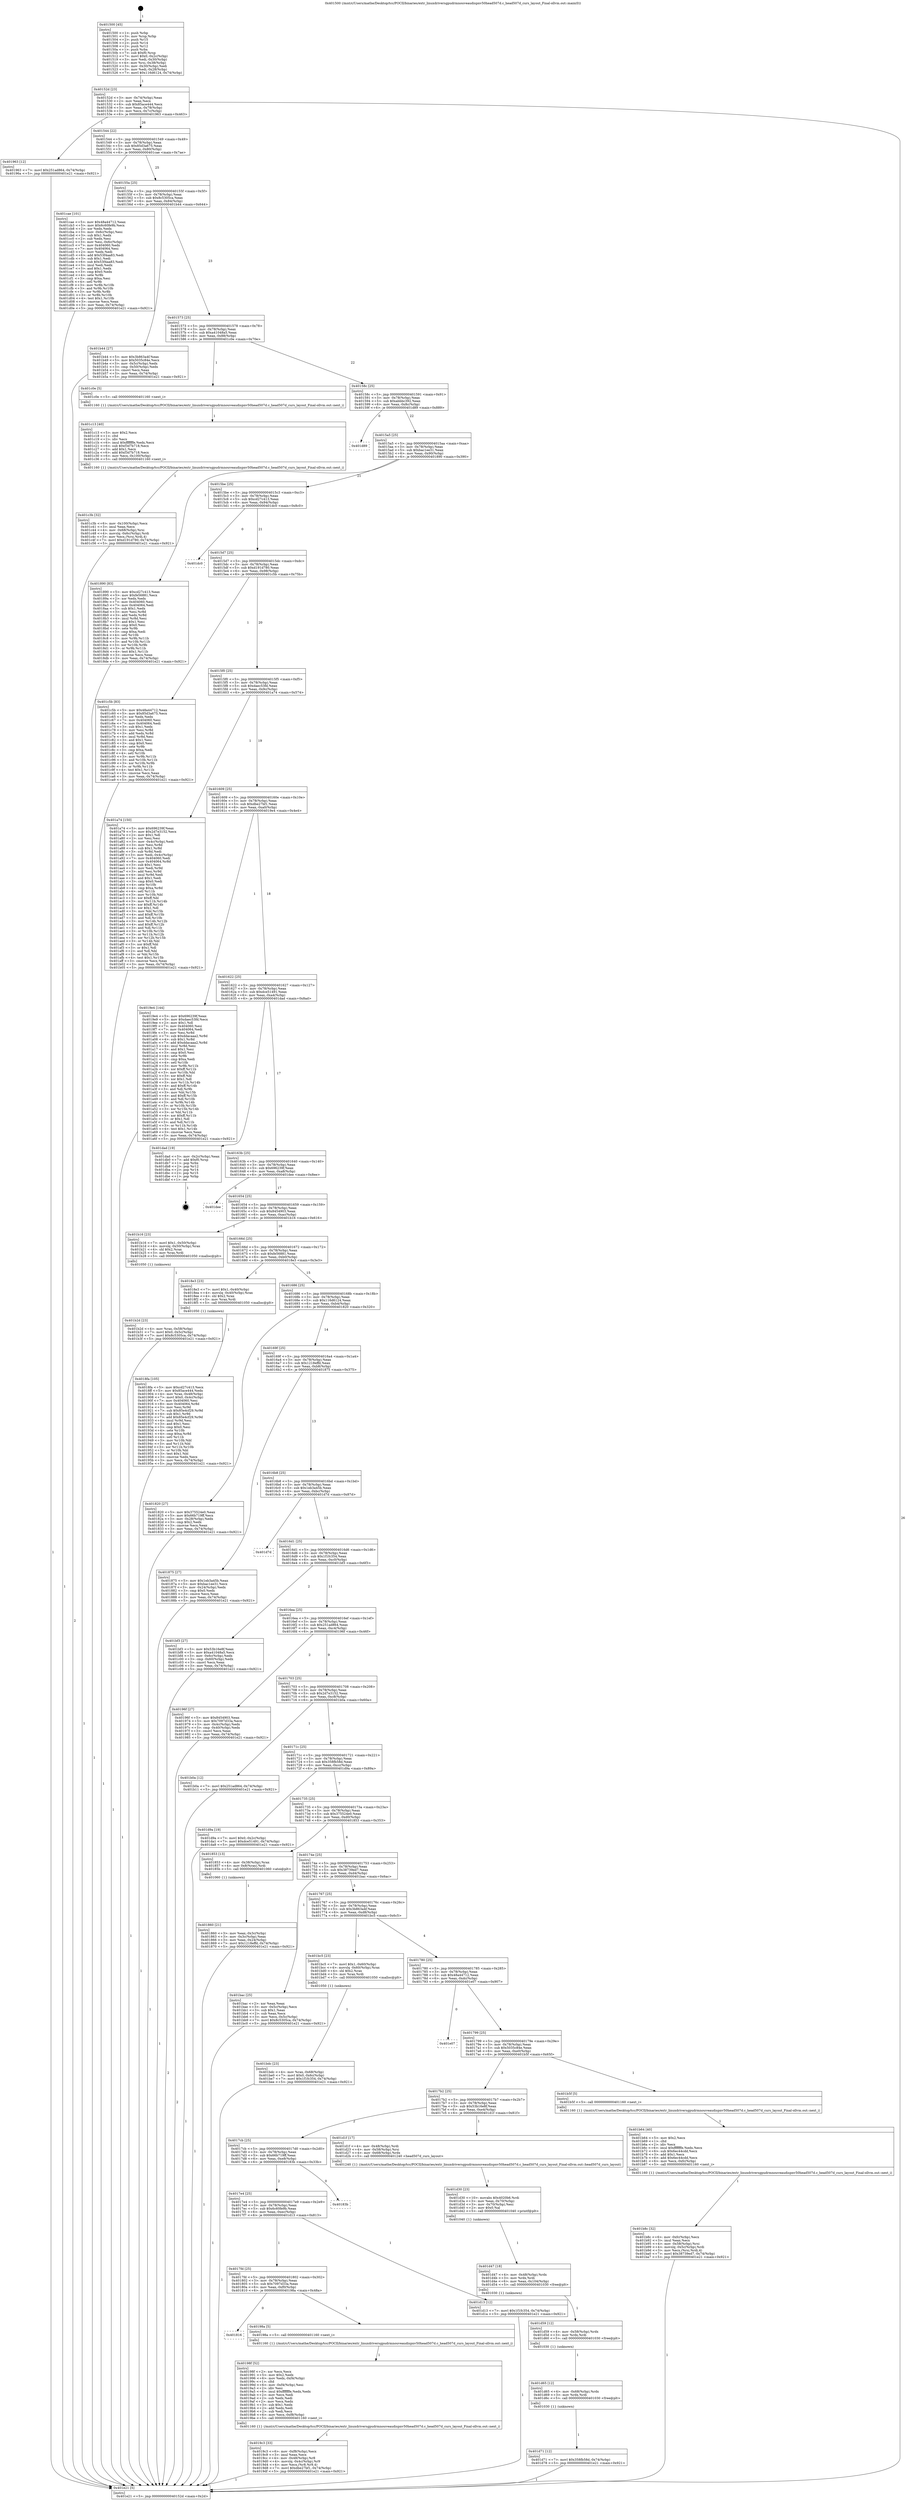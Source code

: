 digraph "0x401500" {
  label = "0x401500 (/mnt/c/Users/mathe/Desktop/tcc/POCII/binaries/extr_linuxdriversgpudrmnouveaudispnv50head507d.c_head507d_curs_layout_Final-ollvm.out::main(0))"
  labelloc = "t"
  node[shape=record]

  Entry [label="",width=0.3,height=0.3,shape=circle,fillcolor=black,style=filled]
  "0x40152d" [label="{
     0x40152d [23]\l
     | [instrs]\l
     &nbsp;&nbsp;0x40152d \<+3\>: mov -0x74(%rbp),%eax\l
     &nbsp;&nbsp;0x401530 \<+2\>: mov %eax,%ecx\l
     &nbsp;&nbsp;0x401532 \<+6\>: sub $0x85ace444,%ecx\l
     &nbsp;&nbsp;0x401538 \<+3\>: mov %eax,-0x78(%rbp)\l
     &nbsp;&nbsp;0x40153b \<+3\>: mov %ecx,-0x7c(%rbp)\l
     &nbsp;&nbsp;0x40153e \<+6\>: je 0000000000401963 \<main+0x463\>\l
  }"]
  "0x401963" [label="{
     0x401963 [12]\l
     | [instrs]\l
     &nbsp;&nbsp;0x401963 \<+7\>: movl $0x251ad864,-0x74(%rbp)\l
     &nbsp;&nbsp;0x40196a \<+5\>: jmp 0000000000401e21 \<main+0x921\>\l
  }"]
  "0x401544" [label="{
     0x401544 [22]\l
     | [instrs]\l
     &nbsp;&nbsp;0x401544 \<+5\>: jmp 0000000000401549 \<main+0x49\>\l
     &nbsp;&nbsp;0x401549 \<+3\>: mov -0x78(%rbp),%eax\l
     &nbsp;&nbsp;0x40154c \<+5\>: sub $0x85d3a675,%eax\l
     &nbsp;&nbsp;0x401551 \<+3\>: mov %eax,-0x80(%rbp)\l
     &nbsp;&nbsp;0x401554 \<+6\>: je 0000000000401cae \<main+0x7ae\>\l
  }"]
  Exit [label="",width=0.3,height=0.3,shape=circle,fillcolor=black,style=filled,peripheries=2]
  "0x401cae" [label="{
     0x401cae [101]\l
     | [instrs]\l
     &nbsp;&nbsp;0x401cae \<+5\>: mov $0x48a44712,%eax\l
     &nbsp;&nbsp;0x401cb3 \<+5\>: mov $0x6c60fe9b,%ecx\l
     &nbsp;&nbsp;0x401cb8 \<+2\>: xor %edx,%edx\l
     &nbsp;&nbsp;0x401cba \<+3\>: mov -0x6c(%rbp),%esi\l
     &nbsp;&nbsp;0x401cbd \<+3\>: sub $0x1,%edx\l
     &nbsp;&nbsp;0x401cc0 \<+2\>: sub %edx,%esi\l
     &nbsp;&nbsp;0x401cc2 \<+3\>: mov %esi,-0x6c(%rbp)\l
     &nbsp;&nbsp;0x401cc5 \<+7\>: mov 0x404060,%edx\l
     &nbsp;&nbsp;0x401ccc \<+7\>: mov 0x404064,%esi\l
     &nbsp;&nbsp;0x401cd3 \<+2\>: mov %edx,%edi\l
     &nbsp;&nbsp;0x401cd5 \<+6\>: add $0x53f4aa83,%edi\l
     &nbsp;&nbsp;0x401cdb \<+3\>: sub $0x1,%edi\l
     &nbsp;&nbsp;0x401cde \<+6\>: sub $0x53f4aa83,%edi\l
     &nbsp;&nbsp;0x401ce4 \<+3\>: imul %edi,%edx\l
     &nbsp;&nbsp;0x401ce7 \<+3\>: and $0x1,%edx\l
     &nbsp;&nbsp;0x401cea \<+3\>: cmp $0x0,%edx\l
     &nbsp;&nbsp;0x401ced \<+4\>: sete %r8b\l
     &nbsp;&nbsp;0x401cf1 \<+3\>: cmp $0xa,%esi\l
     &nbsp;&nbsp;0x401cf4 \<+4\>: setl %r9b\l
     &nbsp;&nbsp;0x401cf8 \<+3\>: mov %r8b,%r10b\l
     &nbsp;&nbsp;0x401cfb \<+3\>: and %r9b,%r10b\l
     &nbsp;&nbsp;0x401cfe \<+3\>: xor %r9b,%r8b\l
     &nbsp;&nbsp;0x401d01 \<+3\>: or %r8b,%r10b\l
     &nbsp;&nbsp;0x401d04 \<+4\>: test $0x1,%r10b\l
     &nbsp;&nbsp;0x401d08 \<+3\>: cmovne %ecx,%eax\l
     &nbsp;&nbsp;0x401d0b \<+3\>: mov %eax,-0x74(%rbp)\l
     &nbsp;&nbsp;0x401d0e \<+5\>: jmp 0000000000401e21 \<main+0x921\>\l
  }"]
  "0x40155a" [label="{
     0x40155a [25]\l
     | [instrs]\l
     &nbsp;&nbsp;0x40155a \<+5\>: jmp 000000000040155f \<main+0x5f\>\l
     &nbsp;&nbsp;0x40155f \<+3\>: mov -0x78(%rbp),%eax\l
     &nbsp;&nbsp;0x401562 \<+5\>: sub $0x8c5305ca,%eax\l
     &nbsp;&nbsp;0x401567 \<+6\>: mov %eax,-0x84(%rbp)\l
     &nbsp;&nbsp;0x40156d \<+6\>: je 0000000000401b44 \<main+0x644\>\l
  }"]
  "0x401d71" [label="{
     0x401d71 [12]\l
     | [instrs]\l
     &nbsp;&nbsp;0x401d71 \<+7\>: movl $0x358fb58d,-0x74(%rbp)\l
     &nbsp;&nbsp;0x401d78 \<+5\>: jmp 0000000000401e21 \<main+0x921\>\l
  }"]
  "0x401b44" [label="{
     0x401b44 [27]\l
     | [instrs]\l
     &nbsp;&nbsp;0x401b44 \<+5\>: mov $0x3b863a4f,%eax\l
     &nbsp;&nbsp;0x401b49 \<+5\>: mov $0x5035c84e,%ecx\l
     &nbsp;&nbsp;0x401b4e \<+3\>: mov -0x5c(%rbp),%edx\l
     &nbsp;&nbsp;0x401b51 \<+3\>: cmp -0x50(%rbp),%edx\l
     &nbsp;&nbsp;0x401b54 \<+3\>: cmovl %ecx,%eax\l
     &nbsp;&nbsp;0x401b57 \<+3\>: mov %eax,-0x74(%rbp)\l
     &nbsp;&nbsp;0x401b5a \<+5\>: jmp 0000000000401e21 \<main+0x921\>\l
  }"]
  "0x401573" [label="{
     0x401573 [25]\l
     | [instrs]\l
     &nbsp;&nbsp;0x401573 \<+5\>: jmp 0000000000401578 \<main+0x78\>\l
     &nbsp;&nbsp;0x401578 \<+3\>: mov -0x78(%rbp),%eax\l
     &nbsp;&nbsp;0x40157b \<+5\>: sub $0xa41048a5,%eax\l
     &nbsp;&nbsp;0x401580 \<+6\>: mov %eax,-0x88(%rbp)\l
     &nbsp;&nbsp;0x401586 \<+6\>: je 0000000000401c0e \<main+0x70e\>\l
  }"]
  "0x401d65" [label="{
     0x401d65 [12]\l
     | [instrs]\l
     &nbsp;&nbsp;0x401d65 \<+4\>: mov -0x68(%rbp),%rdx\l
     &nbsp;&nbsp;0x401d69 \<+3\>: mov %rdx,%rdi\l
     &nbsp;&nbsp;0x401d6c \<+5\>: call 0000000000401030 \<free@plt\>\l
     | [calls]\l
     &nbsp;&nbsp;0x401030 \{1\} (unknown)\l
  }"]
  "0x401c0e" [label="{
     0x401c0e [5]\l
     | [instrs]\l
     &nbsp;&nbsp;0x401c0e \<+5\>: call 0000000000401160 \<next_i\>\l
     | [calls]\l
     &nbsp;&nbsp;0x401160 \{1\} (/mnt/c/Users/mathe/Desktop/tcc/POCII/binaries/extr_linuxdriversgpudrmnouveaudispnv50head507d.c_head507d_curs_layout_Final-ollvm.out::next_i)\l
  }"]
  "0x40158c" [label="{
     0x40158c [25]\l
     | [instrs]\l
     &nbsp;&nbsp;0x40158c \<+5\>: jmp 0000000000401591 \<main+0x91\>\l
     &nbsp;&nbsp;0x401591 \<+3\>: mov -0x78(%rbp),%eax\l
     &nbsp;&nbsp;0x401594 \<+5\>: sub $0xabbbc392,%eax\l
     &nbsp;&nbsp;0x401599 \<+6\>: mov %eax,-0x8c(%rbp)\l
     &nbsp;&nbsp;0x40159f \<+6\>: je 0000000000401d89 \<main+0x889\>\l
  }"]
  "0x401d59" [label="{
     0x401d59 [12]\l
     | [instrs]\l
     &nbsp;&nbsp;0x401d59 \<+4\>: mov -0x58(%rbp),%rdx\l
     &nbsp;&nbsp;0x401d5d \<+3\>: mov %rdx,%rdi\l
     &nbsp;&nbsp;0x401d60 \<+5\>: call 0000000000401030 \<free@plt\>\l
     | [calls]\l
     &nbsp;&nbsp;0x401030 \{1\} (unknown)\l
  }"]
  "0x401d89" [label="{
     0x401d89\l
  }", style=dashed]
  "0x4015a5" [label="{
     0x4015a5 [25]\l
     | [instrs]\l
     &nbsp;&nbsp;0x4015a5 \<+5\>: jmp 00000000004015aa \<main+0xaa\>\l
     &nbsp;&nbsp;0x4015aa \<+3\>: mov -0x78(%rbp),%eax\l
     &nbsp;&nbsp;0x4015ad \<+5\>: sub $0xbac1ee31,%eax\l
     &nbsp;&nbsp;0x4015b2 \<+6\>: mov %eax,-0x90(%rbp)\l
     &nbsp;&nbsp;0x4015b8 \<+6\>: je 0000000000401890 \<main+0x390\>\l
  }"]
  "0x401d47" [label="{
     0x401d47 [18]\l
     | [instrs]\l
     &nbsp;&nbsp;0x401d47 \<+4\>: mov -0x48(%rbp),%rdx\l
     &nbsp;&nbsp;0x401d4b \<+3\>: mov %rdx,%rdi\l
     &nbsp;&nbsp;0x401d4e \<+6\>: mov %eax,-0x104(%rbp)\l
     &nbsp;&nbsp;0x401d54 \<+5\>: call 0000000000401030 \<free@plt\>\l
     | [calls]\l
     &nbsp;&nbsp;0x401030 \{1\} (unknown)\l
  }"]
  "0x401890" [label="{
     0x401890 [83]\l
     | [instrs]\l
     &nbsp;&nbsp;0x401890 \<+5\>: mov $0xcd27c413,%eax\l
     &nbsp;&nbsp;0x401895 \<+5\>: mov $0xfe56881,%ecx\l
     &nbsp;&nbsp;0x40189a \<+2\>: xor %edx,%edx\l
     &nbsp;&nbsp;0x40189c \<+7\>: mov 0x404060,%esi\l
     &nbsp;&nbsp;0x4018a3 \<+7\>: mov 0x404064,%edi\l
     &nbsp;&nbsp;0x4018aa \<+3\>: sub $0x1,%edx\l
     &nbsp;&nbsp;0x4018ad \<+3\>: mov %esi,%r8d\l
     &nbsp;&nbsp;0x4018b0 \<+3\>: add %edx,%r8d\l
     &nbsp;&nbsp;0x4018b3 \<+4\>: imul %r8d,%esi\l
     &nbsp;&nbsp;0x4018b7 \<+3\>: and $0x1,%esi\l
     &nbsp;&nbsp;0x4018ba \<+3\>: cmp $0x0,%esi\l
     &nbsp;&nbsp;0x4018bd \<+4\>: sete %r9b\l
     &nbsp;&nbsp;0x4018c1 \<+3\>: cmp $0xa,%edi\l
     &nbsp;&nbsp;0x4018c4 \<+4\>: setl %r10b\l
     &nbsp;&nbsp;0x4018c8 \<+3\>: mov %r9b,%r11b\l
     &nbsp;&nbsp;0x4018cb \<+3\>: and %r10b,%r11b\l
     &nbsp;&nbsp;0x4018ce \<+3\>: xor %r10b,%r9b\l
     &nbsp;&nbsp;0x4018d1 \<+3\>: or %r9b,%r11b\l
     &nbsp;&nbsp;0x4018d4 \<+4\>: test $0x1,%r11b\l
     &nbsp;&nbsp;0x4018d8 \<+3\>: cmovne %ecx,%eax\l
     &nbsp;&nbsp;0x4018db \<+3\>: mov %eax,-0x74(%rbp)\l
     &nbsp;&nbsp;0x4018de \<+5\>: jmp 0000000000401e21 \<main+0x921\>\l
  }"]
  "0x4015be" [label="{
     0x4015be [25]\l
     | [instrs]\l
     &nbsp;&nbsp;0x4015be \<+5\>: jmp 00000000004015c3 \<main+0xc3\>\l
     &nbsp;&nbsp;0x4015c3 \<+3\>: mov -0x78(%rbp),%eax\l
     &nbsp;&nbsp;0x4015c6 \<+5\>: sub $0xcd27c413,%eax\l
     &nbsp;&nbsp;0x4015cb \<+6\>: mov %eax,-0x94(%rbp)\l
     &nbsp;&nbsp;0x4015d1 \<+6\>: je 0000000000401dc0 \<main+0x8c0\>\l
  }"]
  "0x401d30" [label="{
     0x401d30 [23]\l
     | [instrs]\l
     &nbsp;&nbsp;0x401d30 \<+10\>: movabs $0x4020b6,%rdi\l
     &nbsp;&nbsp;0x401d3a \<+3\>: mov %eax,-0x70(%rbp)\l
     &nbsp;&nbsp;0x401d3d \<+3\>: mov -0x70(%rbp),%esi\l
     &nbsp;&nbsp;0x401d40 \<+2\>: mov $0x0,%al\l
     &nbsp;&nbsp;0x401d42 \<+5\>: call 0000000000401040 \<printf@plt\>\l
     | [calls]\l
     &nbsp;&nbsp;0x401040 \{1\} (unknown)\l
  }"]
  "0x401dc0" [label="{
     0x401dc0\l
  }", style=dashed]
  "0x4015d7" [label="{
     0x4015d7 [25]\l
     | [instrs]\l
     &nbsp;&nbsp;0x4015d7 \<+5\>: jmp 00000000004015dc \<main+0xdc\>\l
     &nbsp;&nbsp;0x4015dc \<+3\>: mov -0x78(%rbp),%eax\l
     &nbsp;&nbsp;0x4015df \<+5\>: sub $0xd191d780,%eax\l
     &nbsp;&nbsp;0x4015e4 \<+6\>: mov %eax,-0x98(%rbp)\l
     &nbsp;&nbsp;0x4015ea \<+6\>: je 0000000000401c5b \<main+0x75b\>\l
  }"]
  "0x401c3b" [label="{
     0x401c3b [32]\l
     | [instrs]\l
     &nbsp;&nbsp;0x401c3b \<+6\>: mov -0x100(%rbp),%ecx\l
     &nbsp;&nbsp;0x401c41 \<+3\>: imul %eax,%ecx\l
     &nbsp;&nbsp;0x401c44 \<+4\>: mov -0x68(%rbp),%rsi\l
     &nbsp;&nbsp;0x401c48 \<+4\>: movslq -0x6c(%rbp),%rdi\l
     &nbsp;&nbsp;0x401c4c \<+3\>: mov %ecx,(%rsi,%rdi,4)\l
     &nbsp;&nbsp;0x401c4f \<+7\>: movl $0xd191d780,-0x74(%rbp)\l
     &nbsp;&nbsp;0x401c56 \<+5\>: jmp 0000000000401e21 \<main+0x921\>\l
  }"]
  "0x401c5b" [label="{
     0x401c5b [83]\l
     | [instrs]\l
     &nbsp;&nbsp;0x401c5b \<+5\>: mov $0x48a44712,%eax\l
     &nbsp;&nbsp;0x401c60 \<+5\>: mov $0x85d3a675,%ecx\l
     &nbsp;&nbsp;0x401c65 \<+2\>: xor %edx,%edx\l
     &nbsp;&nbsp;0x401c67 \<+7\>: mov 0x404060,%esi\l
     &nbsp;&nbsp;0x401c6e \<+7\>: mov 0x404064,%edi\l
     &nbsp;&nbsp;0x401c75 \<+3\>: sub $0x1,%edx\l
     &nbsp;&nbsp;0x401c78 \<+3\>: mov %esi,%r8d\l
     &nbsp;&nbsp;0x401c7b \<+3\>: add %edx,%r8d\l
     &nbsp;&nbsp;0x401c7e \<+4\>: imul %r8d,%esi\l
     &nbsp;&nbsp;0x401c82 \<+3\>: and $0x1,%esi\l
     &nbsp;&nbsp;0x401c85 \<+3\>: cmp $0x0,%esi\l
     &nbsp;&nbsp;0x401c88 \<+4\>: sete %r9b\l
     &nbsp;&nbsp;0x401c8c \<+3\>: cmp $0xa,%edi\l
     &nbsp;&nbsp;0x401c8f \<+4\>: setl %r10b\l
     &nbsp;&nbsp;0x401c93 \<+3\>: mov %r9b,%r11b\l
     &nbsp;&nbsp;0x401c96 \<+3\>: and %r10b,%r11b\l
     &nbsp;&nbsp;0x401c99 \<+3\>: xor %r10b,%r9b\l
     &nbsp;&nbsp;0x401c9c \<+3\>: or %r9b,%r11b\l
     &nbsp;&nbsp;0x401c9f \<+4\>: test $0x1,%r11b\l
     &nbsp;&nbsp;0x401ca3 \<+3\>: cmovne %ecx,%eax\l
     &nbsp;&nbsp;0x401ca6 \<+3\>: mov %eax,-0x74(%rbp)\l
     &nbsp;&nbsp;0x401ca9 \<+5\>: jmp 0000000000401e21 \<main+0x921\>\l
  }"]
  "0x4015f0" [label="{
     0x4015f0 [25]\l
     | [instrs]\l
     &nbsp;&nbsp;0x4015f0 \<+5\>: jmp 00000000004015f5 \<main+0xf5\>\l
     &nbsp;&nbsp;0x4015f5 \<+3\>: mov -0x78(%rbp),%eax\l
     &nbsp;&nbsp;0x4015f8 \<+5\>: sub $0xdaec53fd,%eax\l
     &nbsp;&nbsp;0x4015fd \<+6\>: mov %eax,-0x9c(%rbp)\l
     &nbsp;&nbsp;0x401603 \<+6\>: je 0000000000401a74 \<main+0x574\>\l
  }"]
  "0x401c13" [label="{
     0x401c13 [40]\l
     | [instrs]\l
     &nbsp;&nbsp;0x401c13 \<+5\>: mov $0x2,%ecx\l
     &nbsp;&nbsp;0x401c18 \<+1\>: cltd\l
     &nbsp;&nbsp;0x401c19 \<+2\>: idiv %ecx\l
     &nbsp;&nbsp;0x401c1b \<+6\>: imul $0xfffffffe,%edx,%ecx\l
     &nbsp;&nbsp;0x401c21 \<+6\>: sub $0xf3d7b718,%ecx\l
     &nbsp;&nbsp;0x401c27 \<+3\>: add $0x1,%ecx\l
     &nbsp;&nbsp;0x401c2a \<+6\>: add $0xf3d7b718,%ecx\l
     &nbsp;&nbsp;0x401c30 \<+6\>: mov %ecx,-0x100(%rbp)\l
     &nbsp;&nbsp;0x401c36 \<+5\>: call 0000000000401160 \<next_i\>\l
     | [calls]\l
     &nbsp;&nbsp;0x401160 \{1\} (/mnt/c/Users/mathe/Desktop/tcc/POCII/binaries/extr_linuxdriversgpudrmnouveaudispnv50head507d.c_head507d_curs_layout_Final-ollvm.out::next_i)\l
  }"]
  "0x401a74" [label="{
     0x401a74 [150]\l
     | [instrs]\l
     &nbsp;&nbsp;0x401a74 \<+5\>: mov $0x696239f,%eax\l
     &nbsp;&nbsp;0x401a79 \<+5\>: mov $0x2d7e3152,%ecx\l
     &nbsp;&nbsp;0x401a7e \<+2\>: mov $0x1,%dl\l
     &nbsp;&nbsp;0x401a80 \<+2\>: xor %esi,%esi\l
     &nbsp;&nbsp;0x401a82 \<+3\>: mov -0x4c(%rbp),%edi\l
     &nbsp;&nbsp;0x401a85 \<+3\>: mov %esi,%r8d\l
     &nbsp;&nbsp;0x401a88 \<+4\>: sub $0x1,%r8d\l
     &nbsp;&nbsp;0x401a8c \<+3\>: sub %r8d,%edi\l
     &nbsp;&nbsp;0x401a8f \<+3\>: mov %edi,-0x4c(%rbp)\l
     &nbsp;&nbsp;0x401a92 \<+7\>: mov 0x404060,%edi\l
     &nbsp;&nbsp;0x401a99 \<+8\>: mov 0x404064,%r8d\l
     &nbsp;&nbsp;0x401aa1 \<+3\>: sub $0x1,%esi\l
     &nbsp;&nbsp;0x401aa4 \<+3\>: mov %edi,%r9d\l
     &nbsp;&nbsp;0x401aa7 \<+3\>: add %esi,%r9d\l
     &nbsp;&nbsp;0x401aaa \<+4\>: imul %r9d,%edi\l
     &nbsp;&nbsp;0x401aae \<+3\>: and $0x1,%edi\l
     &nbsp;&nbsp;0x401ab1 \<+3\>: cmp $0x0,%edi\l
     &nbsp;&nbsp;0x401ab4 \<+4\>: sete %r10b\l
     &nbsp;&nbsp;0x401ab8 \<+4\>: cmp $0xa,%r8d\l
     &nbsp;&nbsp;0x401abc \<+4\>: setl %r11b\l
     &nbsp;&nbsp;0x401ac0 \<+3\>: mov %r10b,%bl\l
     &nbsp;&nbsp;0x401ac3 \<+3\>: xor $0xff,%bl\l
     &nbsp;&nbsp;0x401ac6 \<+3\>: mov %r11b,%r14b\l
     &nbsp;&nbsp;0x401ac9 \<+4\>: xor $0xff,%r14b\l
     &nbsp;&nbsp;0x401acd \<+3\>: xor $0x1,%dl\l
     &nbsp;&nbsp;0x401ad0 \<+3\>: mov %bl,%r15b\l
     &nbsp;&nbsp;0x401ad3 \<+4\>: and $0xff,%r15b\l
     &nbsp;&nbsp;0x401ad7 \<+3\>: and %dl,%r10b\l
     &nbsp;&nbsp;0x401ada \<+3\>: mov %r14b,%r12b\l
     &nbsp;&nbsp;0x401add \<+4\>: and $0xff,%r12b\l
     &nbsp;&nbsp;0x401ae1 \<+3\>: and %dl,%r11b\l
     &nbsp;&nbsp;0x401ae4 \<+3\>: or %r10b,%r15b\l
     &nbsp;&nbsp;0x401ae7 \<+3\>: or %r11b,%r12b\l
     &nbsp;&nbsp;0x401aea \<+3\>: xor %r12b,%r15b\l
     &nbsp;&nbsp;0x401aed \<+3\>: or %r14b,%bl\l
     &nbsp;&nbsp;0x401af0 \<+3\>: xor $0xff,%bl\l
     &nbsp;&nbsp;0x401af3 \<+3\>: or $0x1,%dl\l
     &nbsp;&nbsp;0x401af6 \<+2\>: and %dl,%bl\l
     &nbsp;&nbsp;0x401af8 \<+3\>: or %bl,%r15b\l
     &nbsp;&nbsp;0x401afb \<+4\>: test $0x1,%r15b\l
     &nbsp;&nbsp;0x401aff \<+3\>: cmovne %ecx,%eax\l
     &nbsp;&nbsp;0x401b02 \<+3\>: mov %eax,-0x74(%rbp)\l
     &nbsp;&nbsp;0x401b05 \<+5\>: jmp 0000000000401e21 \<main+0x921\>\l
  }"]
  "0x401609" [label="{
     0x401609 [25]\l
     | [instrs]\l
     &nbsp;&nbsp;0x401609 \<+5\>: jmp 000000000040160e \<main+0x10e\>\l
     &nbsp;&nbsp;0x40160e \<+3\>: mov -0x78(%rbp),%eax\l
     &nbsp;&nbsp;0x401611 \<+5\>: sub $0xdbe27bf1,%eax\l
     &nbsp;&nbsp;0x401616 \<+6\>: mov %eax,-0xa0(%rbp)\l
     &nbsp;&nbsp;0x40161c \<+6\>: je 00000000004019e4 \<main+0x4e4\>\l
  }"]
  "0x401bdc" [label="{
     0x401bdc [23]\l
     | [instrs]\l
     &nbsp;&nbsp;0x401bdc \<+4\>: mov %rax,-0x68(%rbp)\l
     &nbsp;&nbsp;0x401be0 \<+7\>: movl $0x0,-0x6c(%rbp)\l
     &nbsp;&nbsp;0x401be7 \<+7\>: movl $0x1f1fc354,-0x74(%rbp)\l
     &nbsp;&nbsp;0x401bee \<+5\>: jmp 0000000000401e21 \<main+0x921\>\l
  }"]
  "0x4019e4" [label="{
     0x4019e4 [144]\l
     | [instrs]\l
     &nbsp;&nbsp;0x4019e4 \<+5\>: mov $0x696239f,%eax\l
     &nbsp;&nbsp;0x4019e9 \<+5\>: mov $0xdaec53fd,%ecx\l
     &nbsp;&nbsp;0x4019ee \<+2\>: mov $0x1,%dl\l
     &nbsp;&nbsp;0x4019f0 \<+7\>: mov 0x404060,%esi\l
     &nbsp;&nbsp;0x4019f7 \<+7\>: mov 0x404064,%edi\l
     &nbsp;&nbsp;0x4019fe \<+3\>: mov %esi,%r8d\l
     &nbsp;&nbsp;0x401a01 \<+7\>: sub $0xddacaaa2,%r8d\l
     &nbsp;&nbsp;0x401a08 \<+4\>: sub $0x1,%r8d\l
     &nbsp;&nbsp;0x401a0c \<+7\>: add $0xddacaaa2,%r8d\l
     &nbsp;&nbsp;0x401a13 \<+4\>: imul %r8d,%esi\l
     &nbsp;&nbsp;0x401a17 \<+3\>: and $0x1,%esi\l
     &nbsp;&nbsp;0x401a1a \<+3\>: cmp $0x0,%esi\l
     &nbsp;&nbsp;0x401a1d \<+4\>: sete %r9b\l
     &nbsp;&nbsp;0x401a21 \<+3\>: cmp $0xa,%edi\l
     &nbsp;&nbsp;0x401a24 \<+4\>: setl %r10b\l
     &nbsp;&nbsp;0x401a28 \<+3\>: mov %r9b,%r11b\l
     &nbsp;&nbsp;0x401a2b \<+4\>: xor $0xff,%r11b\l
     &nbsp;&nbsp;0x401a2f \<+3\>: mov %r10b,%bl\l
     &nbsp;&nbsp;0x401a32 \<+3\>: xor $0xff,%bl\l
     &nbsp;&nbsp;0x401a35 \<+3\>: xor $0x1,%dl\l
     &nbsp;&nbsp;0x401a38 \<+3\>: mov %r11b,%r14b\l
     &nbsp;&nbsp;0x401a3b \<+4\>: and $0xff,%r14b\l
     &nbsp;&nbsp;0x401a3f \<+3\>: and %dl,%r9b\l
     &nbsp;&nbsp;0x401a42 \<+3\>: mov %bl,%r15b\l
     &nbsp;&nbsp;0x401a45 \<+4\>: and $0xff,%r15b\l
     &nbsp;&nbsp;0x401a49 \<+3\>: and %dl,%r10b\l
     &nbsp;&nbsp;0x401a4c \<+3\>: or %r9b,%r14b\l
     &nbsp;&nbsp;0x401a4f \<+3\>: or %r10b,%r15b\l
     &nbsp;&nbsp;0x401a52 \<+3\>: xor %r15b,%r14b\l
     &nbsp;&nbsp;0x401a55 \<+3\>: or %bl,%r11b\l
     &nbsp;&nbsp;0x401a58 \<+4\>: xor $0xff,%r11b\l
     &nbsp;&nbsp;0x401a5c \<+3\>: or $0x1,%dl\l
     &nbsp;&nbsp;0x401a5f \<+3\>: and %dl,%r11b\l
     &nbsp;&nbsp;0x401a62 \<+3\>: or %r11b,%r14b\l
     &nbsp;&nbsp;0x401a65 \<+4\>: test $0x1,%r14b\l
     &nbsp;&nbsp;0x401a69 \<+3\>: cmovne %ecx,%eax\l
     &nbsp;&nbsp;0x401a6c \<+3\>: mov %eax,-0x74(%rbp)\l
     &nbsp;&nbsp;0x401a6f \<+5\>: jmp 0000000000401e21 \<main+0x921\>\l
  }"]
  "0x401622" [label="{
     0x401622 [25]\l
     | [instrs]\l
     &nbsp;&nbsp;0x401622 \<+5\>: jmp 0000000000401627 \<main+0x127\>\l
     &nbsp;&nbsp;0x401627 \<+3\>: mov -0x78(%rbp),%eax\l
     &nbsp;&nbsp;0x40162a \<+5\>: sub $0xdce51491,%eax\l
     &nbsp;&nbsp;0x40162f \<+6\>: mov %eax,-0xa4(%rbp)\l
     &nbsp;&nbsp;0x401635 \<+6\>: je 0000000000401dad \<main+0x8ad\>\l
  }"]
  "0x401b8c" [label="{
     0x401b8c [32]\l
     | [instrs]\l
     &nbsp;&nbsp;0x401b8c \<+6\>: mov -0xfc(%rbp),%ecx\l
     &nbsp;&nbsp;0x401b92 \<+3\>: imul %eax,%ecx\l
     &nbsp;&nbsp;0x401b95 \<+4\>: mov -0x58(%rbp),%rsi\l
     &nbsp;&nbsp;0x401b99 \<+4\>: movslq -0x5c(%rbp),%rdi\l
     &nbsp;&nbsp;0x401b9d \<+3\>: mov %ecx,(%rsi,%rdi,4)\l
     &nbsp;&nbsp;0x401ba0 \<+7\>: movl $0x38739ed7,-0x74(%rbp)\l
     &nbsp;&nbsp;0x401ba7 \<+5\>: jmp 0000000000401e21 \<main+0x921\>\l
  }"]
  "0x401dad" [label="{
     0x401dad [19]\l
     | [instrs]\l
     &nbsp;&nbsp;0x401dad \<+3\>: mov -0x2c(%rbp),%eax\l
     &nbsp;&nbsp;0x401db0 \<+7\>: add $0xf0,%rsp\l
     &nbsp;&nbsp;0x401db7 \<+1\>: pop %rbx\l
     &nbsp;&nbsp;0x401db8 \<+2\>: pop %r12\l
     &nbsp;&nbsp;0x401dba \<+2\>: pop %r14\l
     &nbsp;&nbsp;0x401dbc \<+2\>: pop %r15\l
     &nbsp;&nbsp;0x401dbe \<+1\>: pop %rbp\l
     &nbsp;&nbsp;0x401dbf \<+1\>: ret\l
  }"]
  "0x40163b" [label="{
     0x40163b [25]\l
     | [instrs]\l
     &nbsp;&nbsp;0x40163b \<+5\>: jmp 0000000000401640 \<main+0x140\>\l
     &nbsp;&nbsp;0x401640 \<+3\>: mov -0x78(%rbp),%eax\l
     &nbsp;&nbsp;0x401643 \<+5\>: sub $0x696239f,%eax\l
     &nbsp;&nbsp;0x401648 \<+6\>: mov %eax,-0xa8(%rbp)\l
     &nbsp;&nbsp;0x40164e \<+6\>: je 0000000000401dee \<main+0x8ee\>\l
  }"]
  "0x401b64" [label="{
     0x401b64 [40]\l
     | [instrs]\l
     &nbsp;&nbsp;0x401b64 \<+5\>: mov $0x2,%ecx\l
     &nbsp;&nbsp;0x401b69 \<+1\>: cltd\l
     &nbsp;&nbsp;0x401b6a \<+2\>: idiv %ecx\l
     &nbsp;&nbsp;0x401b6c \<+6\>: imul $0xfffffffe,%edx,%ecx\l
     &nbsp;&nbsp;0x401b72 \<+6\>: sub $0x6ec44cdd,%ecx\l
     &nbsp;&nbsp;0x401b78 \<+3\>: add $0x1,%ecx\l
     &nbsp;&nbsp;0x401b7b \<+6\>: add $0x6ec44cdd,%ecx\l
     &nbsp;&nbsp;0x401b81 \<+6\>: mov %ecx,-0xfc(%rbp)\l
     &nbsp;&nbsp;0x401b87 \<+5\>: call 0000000000401160 \<next_i\>\l
     | [calls]\l
     &nbsp;&nbsp;0x401160 \{1\} (/mnt/c/Users/mathe/Desktop/tcc/POCII/binaries/extr_linuxdriversgpudrmnouveaudispnv50head507d.c_head507d_curs_layout_Final-ollvm.out::next_i)\l
  }"]
  "0x401dee" [label="{
     0x401dee\l
  }", style=dashed]
  "0x401654" [label="{
     0x401654 [25]\l
     | [instrs]\l
     &nbsp;&nbsp;0x401654 \<+5\>: jmp 0000000000401659 \<main+0x159\>\l
     &nbsp;&nbsp;0x401659 \<+3\>: mov -0x78(%rbp),%eax\l
     &nbsp;&nbsp;0x40165c \<+5\>: sub $0x8454903,%eax\l
     &nbsp;&nbsp;0x401661 \<+6\>: mov %eax,-0xac(%rbp)\l
     &nbsp;&nbsp;0x401667 \<+6\>: je 0000000000401b16 \<main+0x616\>\l
  }"]
  "0x401b2d" [label="{
     0x401b2d [23]\l
     | [instrs]\l
     &nbsp;&nbsp;0x401b2d \<+4\>: mov %rax,-0x58(%rbp)\l
     &nbsp;&nbsp;0x401b31 \<+7\>: movl $0x0,-0x5c(%rbp)\l
     &nbsp;&nbsp;0x401b38 \<+7\>: movl $0x8c5305ca,-0x74(%rbp)\l
     &nbsp;&nbsp;0x401b3f \<+5\>: jmp 0000000000401e21 \<main+0x921\>\l
  }"]
  "0x401b16" [label="{
     0x401b16 [23]\l
     | [instrs]\l
     &nbsp;&nbsp;0x401b16 \<+7\>: movl $0x1,-0x50(%rbp)\l
     &nbsp;&nbsp;0x401b1d \<+4\>: movslq -0x50(%rbp),%rax\l
     &nbsp;&nbsp;0x401b21 \<+4\>: shl $0x2,%rax\l
     &nbsp;&nbsp;0x401b25 \<+3\>: mov %rax,%rdi\l
     &nbsp;&nbsp;0x401b28 \<+5\>: call 0000000000401050 \<malloc@plt\>\l
     | [calls]\l
     &nbsp;&nbsp;0x401050 \{1\} (unknown)\l
  }"]
  "0x40166d" [label="{
     0x40166d [25]\l
     | [instrs]\l
     &nbsp;&nbsp;0x40166d \<+5\>: jmp 0000000000401672 \<main+0x172\>\l
     &nbsp;&nbsp;0x401672 \<+3\>: mov -0x78(%rbp),%eax\l
     &nbsp;&nbsp;0x401675 \<+5\>: sub $0xfe56881,%eax\l
     &nbsp;&nbsp;0x40167a \<+6\>: mov %eax,-0xb0(%rbp)\l
     &nbsp;&nbsp;0x401680 \<+6\>: je 00000000004018e3 \<main+0x3e3\>\l
  }"]
  "0x4019c3" [label="{
     0x4019c3 [33]\l
     | [instrs]\l
     &nbsp;&nbsp;0x4019c3 \<+6\>: mov -0xf8(%rbp),%ecx\l
     &nbsp;&nbsp;0x4019c9 \<+3\>: imul %eax,%ecx\l
     &nbsp;&nbsp;0x4019cc \<+4\>: mov -0x48(%rbp),%r8\l
     &nbsp;&nbsp;0x4019d0 \<+4\>: movslq -0x4c(%rbp),%r9\l
     &nbsp;&nbsp;0x4019d4 \<+4\>: mov %ecx,(%r8,%r9,4)\l
     &nbsp;&nbsp;0x4019d8 \<+7\>: movl $0xdbe27bf1,-0x74(%rbp)\l
     &nbsp;&nbsp;0x4019df \<+5\>: jmp 0000000000401e21 \<main+0x921\>\l
  }"]
  "0x4018e3" [label="{
     0x4018e3 [23]\l
     | [instrs]\l
     &nbsp;&nbsp;0x4018e3 \<+7\>: movl $0x1,-0x40(%rbp)\l
     &nbsp;&nbsp;0x4018ea \<+4\>: movslq -0x40(%rbp),%rax\l
     &nbsp;&nbsp;0x4018ee \<+4\>: shl $0x2,%rax\l
     &nbsp;&nbsp;0x4018f2 \<+3\>: mov %rax,%rdi\l
     &nbsp;&nbsp;0x4018f5 \<+5\>: call 0000000000401050 \<malloc@plt\>\l
     | [calls]\l
     &nbsp;&nbsp;0x401050 \{1\} (unknown)\l
  }"]
  "0x401686" [label="{
     0x401686 [25]\l
     | [instrs]\l
     &nbsp;&nbsp;0x401686 \<+5\>: jmp 000000000040168b \<main+0x18b\>\l
     &nbsp;&nbsp;0x40168b \<+3\>: mov -0x78(%rbp),%eax\l
     &nbsp;&nbsp;0x40168e \<+5\>: sub $0x116d6124,%eax\l
     &nbsp;&nbsp;0x401693 \<+6\>: mov %eax,-0xb4(%rbp)\l
     &nbsp;&nbsp;0x401699 \<+6\>: je 0000000000401820 \<main+0x320\>\l
  }"]
  "0x40198f" [label="{
     0x40198f [52]\l
     | [instrs]\l
     &nbsp;&nbsp;0x40198f \<+2\>: xor %ecx,%ecx\l
     &nbsp;&nbsp;0x401991 \<+5\>: mov $0x2,%edx\l
     &nbsp;&nbsp;0x401996 \<+6\>: mov %edx,-0xf4(%rbp)\l
     &nbsp;&nbsp;0x40199c \<+1\>: cltd\l
     &nbsp;&nbsp;0x40199d \<+6\>: mov -0xf4(%rbp),%esi\l
     &nbsp;&nbsp;0x4019a3 \<+2\>: idiv %esi\l
     &nbsp;&nbsp;0x4019a5 \<+6\>: imul $0xfffffffe,%edx,%edx\l
     &nbsp;&nbsp;0x4019ab \<+2\>: mov %ecx,%edi\l
     &nbsp;&nbsp;0x4019ad \<+2\>: sub %edx,%edi\l
     &nbsp;&nbsp;0x4019af \<+2\>: mov %ecx,%edx\l
     &nbsp;&nbsp;0x4019b1 \<+3\>: sub $0x1,%edx\l
     &nbsp;&nbsp;0x4019b4 \<+2\>: add %edx,%edi\l
     &nbsp;&nbsp;0x4019b6 \<+2\>: sub %edi,%ecx\l
     &nbsp;&nbsp;0x4019b8 \<+6\>: mov %ecx,-0xf8(%rbp)\l
     &nbsp;&nbsp;0x4019be \<+5\>: call 0000000000401160 \<next_i\>\l
     | [calls]\l
     &nbsp;&nbsp;0x401160 \{1\} (/mnt/c/Users/mathe/Desktop/tcc/POCII/binaries/extr_linuxdriversgpudrmnouveaudispnv50head507d.c_head507d_curs_layout_Final-ollvm.out::next_i)\l
  }"]
  "0x401820" [label="{
     0x401820 [27]\l
     | [instrs]\l
     &nbsp;&nbsp;0x401820 \<+5\>: mov $0x375524e0,%eax\l
     &nbsp;&nbsp;0x401825 \<+5\>: mov $0x66b719ff,%ecx\l
     &nbsp;&nbsp;0x40182a \<+3\>: mov -0x28(%rbp),%edx\l
     &nbsp;&nbsp;0x40182d \<+3\>: cmp $0x2,%edx\l
     &nbsp;&nbsp;0x401830 \<+3\>: cmovne %ecx,%eax\l
     &nbsp;&nbsp;0x401833 \<+3\>: mov %eax,-0x74(%rbp)\l
     &nbsp;&nbsp;0x401836 \<+5\>: jmp 0000000000401e21 \<main+0x921\>\l
  }"]
  "0x40169f" [label="{
     0x40169f [25]\l
     | [instrs]\l
     &nbsp;&nbsp;0x40169f \<+5\>: jmp 00000000004016a4 \<main+0x1a4\>\l
     &nbsp;&nbsp;0x4016a4 \<+3\>: mov -0x78(%rbp),%eax\l
     &nbsp;&nbsp;0x4016a7 \<+5\>: sub $0x1218effd,%eax\l
     &nbsp;&nbsp;0x4016ac \<+6\>: mov %eax,-0xb8(%rbp)\l
     &nbsp;&nbsp;0x4016b2 \<+6\>: je 0000000000401875 \<main+0x375\>\l
  }"]
  "0x401e21" [label="{
     0x401e21 [5]\l
     | [instrs]\l
     &nbsp;&nbsp;0x401e21 \<+5\>: jmp 000000000040152d \<main+0x2d\>\l
  }"]
  "0x401500" [label="{
     0x401500 [45]\l
     | [instrs]\l
     &nbsp;&nbsp;0x401500 \<+1\>: push %rbp\l
     &nbsp;&nbsp;0x401501 \<+3\>: mov %rsp,%rbp\l
     &nbsp;&nbsp;0x401504 \<+2\>: push %r15\l
     &nbsp;&nbsp;0x401506 \<+2\>: push %r14\l
     &nbsp;&nbsp;0x401508 \<+2\>: push %r12\l
     &nbsp;&nbsp;0x40150a \<+1\>: push %rbx\l
     &nbsp;&nbsp;0x40150b \<+7\>: sub $0xf0,%rsp\l
     &nbsp;&nbsp;0x401512 \<+7\>: movl $0x0,-0x2c(%rbp)\l
     &nbsp;&nbsp;0x401519 \<+3\>: mov %edi,-0x30(%rbp)\l
     &nbsp;&nbsp;0x40151c \<+4\>: mov %rsi,-0x38(%rbp)\l
     &nbsp;&nbsp;0x401520 \<+3\>: mov -0x30(%rbp),%edi\l
     &nbsp;&nbsp;0x401523 \<+3\>: mov %edi,-0x28(%rbp)\l
     &nbsp;&nbsp;0x401526 \<+7\>: movl $0x116d6124,-0x74(%rbp)\l
  }"]
  "0x401816" [label="{
     0x401816\l
  }", style=dashed]
  "0x401875" [label="{
     0x401875 [27]\l
     | [instrs]\l
     &nbsp;&nbsp;0x401875 \<+5\>: mov $0x1eb3a45b,%eax\l
     &nbsp;&nbsp;0x40187a \<+5\>: mov $0xbac1ee31,%ecx\l
     &nbsp;&nbsp;0x40187f \<+3\>: mov -0x24(%rbp),%edx\l
     &nbsp;&nbsp;0x401882 \<+3\>: cmp $0x0,%edx\l
     &nbsp;&nbsp;0x401885 \<+3\>: cmove %ecx,%eax\l
     &nbsp;&nbsp;0x401888 \<+3\>: mov %eax,-0x74(%rbp)\l
     &nbsp;&nbsp;0x40188b \<+5\>: jmp 0000000000401e21 \<main+0x921\>\l
  }"]
  "0x4016b8" [label="{
     0x4016b8 [25]\l
     | [instrs]\l
     &nbsp;&nbsp;0x4016b8 \<+5\>: jmp 00000000004016bd \<main+0x1bd\>\l
     &nbsp;&nbsp;0x4016bd \<+3\>: mov -0x78(%rbp),%eax\l
     &nbsp;&nbsp;0x4016c0 \<+5\>: sub $0x1eb3a45b,%eax\l
     &nbsp;&nbsp;0x4016c5 \<+6\>: mov %eax,-0xbc(%rbp)\l
     &nbsp;&nbsp;0x4016cb \<+6\>: je 0000000000401d7d \<main+0x87d\>\l
  }"]
  "0x40198a" [label="{
     0x40198a [5]\l
     | [instrs]\l
     &nbsp;&nbsp;0x40198a \<+5\>: call 0000000000401160 \<next_i\>\l
     | [calls]\l
     &nbsp;&nbsp;0x401160 \{1\} (/mnt/c/Users/mathe/Desktop/tcc/POCII/binaries/extr_linuxdriversgpudrmnouveaudispnv50head507d.c_head507d_curs_layout_Final-ollvm.out::next_i)\l
  }"]
  "0x401d7d" [label="{
     0x401d7d\l
  }", style=dashed]
  "0x4016d1" [label="{
     0x4016d1 [25]\l
     | [instrs]\l
     &nbsp;&nbsp;0x4016d1 \<+5\>: jmp 00000000004016d6 \<main+0x1d6\>\l
     &nbsp;&nbsp;0x4016d6 \<+3\>: mov -0x78(%rbp),%eax\l
     &nbsp;&nbsp;0x4016d9 \<+5\>: sub $0x1f1fc354,%eax\l
     &nbsp;&nbsp;0x4016de \<+6\>: mov %eax,-0xc0(%rbp)\l
     &nbsp;&nbsp;0x4016e4 \<+6\>: je 0000000000401bf3 \<main+0x6f3\>\l
  }"]
  "0x4017fd" [label="{
     0x4017fd [25]\l
     | [instrs]\l
     &nbsp;&nbsp;0x4017fd \<+5\>: jmp 0000000000401802 \<main+0x302\>\l
     &nbsp;&nbsp;0x401802 \<+3\>: mov -0x78(%rbp),%eax\l
     &nbsp;&nbsp;0x401805 \<+5\>: sub $0x7097d33a,%eax\l
     &nbsp;&nbsp;0x40180a \<+6\>: mov %eax,-0xf0(%rbp)\l
     &nbsp;&nbsp;0x401810 \<+6\>: je 000000000040198a \<main+0x48a\>\l
  }"]
  "0x401bf3" [label="{
     0x401bf3 [27]\l
     | [instrs]\l
     &nbsp;&nbsp;0x401bf3 \<+5\>: mov $0x53b16e8f,%eax\l
     &nbsp;&nbsp;0x401bf8 \<+5\>: mov $0xa41048a5,%ecx\l
     &nbsp;&nbsp;0x401bfd \<+3\>: mov -0x6c(%rbp),%edx\l
     &nbsp;&nbsp;0x401c00 \<+3\>: cmp -0x60(%rbp),%edx\l
     &nbsp;&nbsp;0x401c03 \<+3\>: cmovl %ecx,%eax\l
     &nbsp;&nbsp;0x401c06 \<+3\>: mov %eax,-0x74(%rbp)\l
     &nbsp;&nbsp;0x401c09 \<+5\>: jmp 0000000000401e21 \<main+0x921\>\l
  }"]
  "0x4016ea" [label="{
     0x4016ea [25]\l
     | [instrs]\l
     &nbsp;&nbsp;0x4016ea \<+5\>: jmp 00000000004016ef \<main+0x1ef\>\l
     &nbsp;&nbsp;0x4016ef \<+3\>: mov -0x78(%rbp),%eax\l
     &nbsp;&nbsp;0x4016f2 \<+5\>: sub $0x251ad864,%eax\l
     &nbsp;&nbsp;0x4016f7 \<+6\>: mov %eax,-0xc4(%rbp)\l
     &nbsp;&nbsp;0x4016fd \<+6\>: je 000000000040196f \<main+0x46f\>\l
  }"]
  "0x401d13" [label="{
     0x401d13 [12]\l
     | [instrs]\l
     &nbsp;&nbsp;0x401d13 \<+7\>: movl $0x1f1fc354,-0x74(%rbp)\l
     &nbsp;&nbsp;0x401d1a \<+5\>: jmp 0000000000401e21 \<main+0x921\>\l
  }"]
  "0x40196f" [label="{
     0x40196f [27]\l
     | [instrs]\l
     &nbsp;&nbsp;0x40196f \<+5\>: mov $0x8454903,%eax\l
     &nbsp;&nbsp;0x401974 \<+5\>: mov $0x7097d33a,%ecx\l
     &nbsp;&nbsp;0x401979 \<+3\>: mov -0x4c(%rbp),%edx\l
     &nbsp;&nbsp;0x40197c \<+3\>: cmp -0x40(%rbp),%edx\l
     &nbsp;&nbsp;0x40197f \<+3\>: cmovl %ecx,%eax\l
     &nbsp;&nbsp;0x401982 \<+3\>: mov %eax,-0x74(%rbp)\l
     &nbsp;&nbsp;0x401985 \<+5\>: jmp 0000000000401e21 \<main+0x921\>\l
  }"]
  "0x401703" [label="{
     0x401703 [25]\l
     | [instrs]\l
     &nbsp;&nbsp;0x401703 \<+5\>: jmp 0000000000401708 \<main+0x208\>\l
     &nbsp;&nbsp;0x401708 \<+3\>: mov -0x78(%rbp),%eax\l
     &nbsp;&nbsp;0x40170b \<+5\>: sub $0x2d7e3152,%eax\l
     &nbsp;&nbsp;0x401710 \<+6\>: mov %eax,-0xc8(%rbp)\l
     &nbsp;&nbsp;0x401716 \<+6\>: je 0000000000401b0a \<main+0x60a\>\l
  }"]
  "0x4017e4" [label="{
     0x4017e4 [25]\l
     | [instrs]\l
     &nbsp;&nbsp;0x4017e4 \<+5\>: jmp 00000000004017e9 \<main+0x2e9\>\l
     &nbsp;&nbsp;0x4017e9 \<+3\>: mov -0x78(%rbp),%eax\l
     &nbsp;&nbsp;0x4017ec \<+5\>: sub $0x6c60fe9b,%eax\l
     &nbsp;&nbsp;0x4017f1 \<+6\>: mov %eax,-0xec(%rbp)\l
     &nbsp;&nbsp;0x4017f7 \<+6\>: je 0000000000401d13 \<main+0x813\>\l
  }"]
  "0x401b0a" [label="{
     0x401b0a [12]\l
     | [instrs]\l
     &nbsp;&nbsp;0x401b0a \<+7\>: movl $0x251ad864,-0x74(%rbp)\l
     &nbsp;&nbsp;0x401b11 \<+5\>: jmp 0000000000401e21 \<main+0x921\>\l
  }"]
  "0x40171c" [label="{
     0x40171c [25]\l
     | [instrs]\l
     &nbsp;&nbsp;0x40171c \<+5\>: jmp 0000000000401721 \<main+0x221\>\l
     &nbsp;&nbsp;0x401721 \<+3\>: mov -0x78(%rbp),%eax\l
     &nbsp;&nbsp;0x401724 \<+5\>: sub $0x358fb58d,%eax\l
     &nbsp;&nbsp;0x401729 \<+6\>: mov %eax,-0xcc(%rbp)\l
     &nbsp;&nbsp;0x40172f \<+6\>: je 0000000000401d9a \<main+0x89a\>\l
  }"]
  "0x40183b" [label="{
     0x40183b\l
  }", style=dashed]
  "0x401d9a" [label="{
     0x401d9a [19]\l
     | [instrs]\l
     &nbsp;&nbsp;0x401d9a \<+7\>: movl $0x0,-0x2c(%rbp)\l
     &nbsp;&nbsp;0x401da1 \<+7\>: movl $0xdce51491,-0x74(%rbp)\l
     &nbsp;&nbsp;0x401da8 \<+5\>: jmp 0000000000401e21 \<main+0x921\>\l
  }"]
  "0x401735" [label="{
     0x401735 [25]\l
     | [instrs]\l
     &nbsp;&nbsp;0x401735 \<+5\>: jmp 000000000040173a \<main+0x23a\>\l
     &nbsp;&nbsp;0x40173a \<+3\>: mov -0x78(%rbp),%eax\l
     &nbsp;&nbsp;0x40173d \<+5\>: sub $0x375524e0,%eax\l
     &nbsp;&nbsp;0x401742 \<+6\>: mov %eax,-0xd0(%rbp)\l
     &nbsp;&nbsp;0x401748 \<+6\>: je 0000000000401853 \<main+0x353\>\l
  }"]
  "0x4017cb" [label="{
     0x4017cb [25]\l
     | [instrs]\l
     &nbsp;&nbsp;0x4017cb \<+5\>: jmp 00000000004017d0 \<main+0x2d0\>\l
     &nbsp;&nbsp;0x4017d0 \<+3\>: mov -0x78(%rbp),%eax\l
     &nbsp;&nbsp;0x4017d3 \<+5\>: sub $0x66b719ff,%eax\l
     &nbsp;&nbsp;0x4017d8 \<+6\>: mov %eax,-0xe8(%rbp)\l
     &nbsp;&nbsp;0x4017de \<+6\>: je 000000000040183b \<main+0x33b\>\l
  }"]
  "0x401853" [label="{
     0x401853 [13]\l
     | [instrs]\l
     &nbsp;&nbsp;0x401853 \<+4\>: mov -0x38(%rbp),%rax\l
     &nbsp;&nbsp;0x401857 \<+4\>: mov 0x8(%rax),%rdi\l
     &nbsp;&nbsp;0x40185b \<+5\>: call 0000000000401060 \<atoi@plt\>\l
     | [calls]\l
     &nbsp;&nbsp;0x401060 \{1\} (unknown)\l
  }"]
  "0x40174e" [label="{
     0x40174e [25]\l
     | [instrs]\l
     &nbsp;&nbsp;0x40174e \<+5\>: jmp 0000000000401753 \<main+0x253\>\l
     &nbsp;&nbsp;0x401753 \<+3\>: mov -0x78(%rbp),%eax\l
     &nbsp;&nbsp;0x401756 \<+5\>: sub $0x38739ed7,%eax\l
     &nbsp;&nbsp;0x40175b \<+6\>: mov %eax,-0xd4(%rbp)\l
     &nbsp;&nbsp;0x401761 \<+6\>: je 0000000000401bac \<main+0x6ac\>\l
  }"]
  "0x401860" [label="{
     0x401860 [21]\l
     | [instrs]\l
     &nbsp;&nbsp;0x401860 \<+3\>: mov %eax,-0x3c(%rbp)\l
     &nbsp;&nbsp;0x401863 \<+3\>: mov -0x3c(%rbp),%eax\l
     &nbsp;&nbsp;0x401866 \<+3\>: mov %eax,-0x24(%rbp)\l
     &nbsp;&nbsp;0x401869 \<+7\>: movl $0x1218effd,-0x74(%rbp)\l
     &nbsp;&nbsp;0x401870 \<+5\>: jmp 0000000000401e21 \<main+0x921\>\l
  }"]
  "0x4018fa" [label="{
     0x4018fa [105]\l
     | [instrs]\l
     &nbsp;&nbsp;0x4018fa \<+5\>: mov $0xcd27c413,%ecx\l
     &nbsp;&nbsp;0x4018ff \<+5\>: mov $0x85ace444,%edx\l
     &nbsp;&nbsp;0x401904 \<+4\>: mov %rax,-0x48(%rbp)\l
     &nbsp;&nbsp;0x401908 \<+7\>: movl $0x0,-0x4c(%rbp)\l
     &nbsp;&nbsp;0x40190f \<+7\>: mov 0x404060,%esi\l
     &nbsp;&nbsp;0x401916 \<+8\>: mov 0x404064,%r8d\l
     &nbsp;&nbsp;0x40191e \<+3\>: mov %esi,%r9d\l
     &nbsp;&nbsp;0x401921 \<+7\>: sub $0x85e4cf29,%r9d\l
     &nbsp;&nbsp;0x401928 \<+4\>: sub $0x1,%r9d\l
     &nbsp;&nbsp;0x40192c \<+7\>: add $0x85e4cf29,%r9d\l
     &nbsp;&nbsp;0x401933 \<+4\>: imul %r9d,%esi\l
     &nbsp;&nbsp;0x401937 \<+3\>: and $0x1,%esi\l
     &nbsp;&nbsp;0x40193a \<+3\>: cmp $0x0,%esi\l
     &nbsp;&nbsp;0x40193d \<+4\>: sete %r10b\l
     &nbsp;&nbsp;0x401941 \<+4\>: cmp $0xa,%r8d\l
     &nbsp;&nbsp;0x401945 \<+4\>: setl %r11b\l
     &nbsp;&nbsp;0x401949 \<+3\>: mov %r10b,%bl\l
     &nbsp;&nbsp;0x40194c \<+3\>: and %r11b,%bl\l
     &nbsp;&nbsp;0x40194f \<+3\>: xor %r11b,%r10b\l
     &nbsp;&nbsp;0x401952 \<+3\>: or %r10b,%bl\l
     &nbsp;&nbsp;0x401955 \<+3\>: test $0x1,%bl\l
     &nbsp;&nbsp;0x401958 \<+3\>: cmovne %edx,%ecx\l
     &nbsp;&nbsp;0x40195b \<+3\>: mov %ecx,-0x74(%rbp)\l
     &nbsp;&nbsp;0x40195e \<+5\>: jmp 0000000000401e21 \<main+0x921\>\l
  }"]
  "0x401d1f" [label="{
     0x401d1f [17]\l
     | [instrs]\l
     &nbsp;&nbsp;0x401d1f \<+4\>: mov -0x48(%rbp),%rdi\l
     &nbsp;&nbsp;0x401d23 \<+4\>: mov -0x58(%rbp),%rsi\l
     &nbsp;&nbsp;0x401d27 \<+4\>: mov -0x68(%rbp),%rdx\l
     &nbsp;&nbsp;0x401d2b \<+5\>: call 0000000000401240 \<head507d_curs_layout\>\l
     | [calls]\l
     &nbsp;&nbsp;0x401240 \{1\} (/mnt/c/Users/mathe/Desktop/tcc/POCII/binaries/extr_linuxdriversgpudrmnouveaudispnv50head507d.c_head507d_curs_layout_Final-ollvm.out::head507d_curs_layout)\l
  }"]
  "0x401bac" [label="{
     0x401bac [25]\l
     | [instrs]\l
     &nbsp;&nbsp;0x401bac \<+2\>: xor %eax,%eax\l
     &nbsp;&nbsp;0x401bae \<+3\>: mov -0x5c(%rbp),%ecx\l
     &nbsp;&nbsp;0x401bb1 \<+3\>: sub $0x1,%eax\l
     &nbsp;&nbsp;0x401bb4 \<+2\>: sub %eax,%ecx\l
     &nbsp;&nbsp;0x401bb6 \<+3\>: mov %ecx,-0x5c(%rbp)\l
     &nbsp;&nbsp;0x401bb9 \<+7\>: movl $0x8c5305ca,-0x74(%rbp)\l
     &nbsp;&nbsp;0x401bc0 \<+5\>: jmp 0000000000401e21 \<main+0x921\>\l
  }"]
  "0x401767" [label="{
     0x401767 [25]\l
     | [instrs]\l
     &nbsp;&nbsp;0x401767 \<+5\>: jmp 000000000040176c \<main+0x26c\>\l
     &nbsp;&nbsp;0x40176c \<+3\>: mov -0x78(%rbp),%eax\l
     &nbsp;&nbsp;0x40176f \<+5\>: sub $0x3b863a4f,%eax\l
     &nbsp;&nbsp;0x401774 \<+6\>: mov %eax,-0xd8(%rbp)\l
     &nbsp;&nbsp;0x40177a \<+6\>: je 0000000000401bc5 \<main+0x6c5\>\l
  }"]
  "0x4017b2" [label="{
     0x4017b2 [25]\l
     | [instrs]\l
     &nbsp;&nbsp;0x4017b2 \<+5\>: jmp 00000000004017b7 \<main+0x2b7\>\l
     &nbsp;&nbsp;0x4017b7 \<+3\>: mov -0x78(%rbp),%eax\l
     &nbsp;&nbsp;0x4017ba \<+5\>: sub $0x53b16e8f,%eax\l
     &nbsp;&nbsp;0x4017bf \<+6\>: mov %eax,-0xe4(%rbp)\l
     &nbsp;&nbsp;0x4017c5 \<+6\>: je 0000000000401d1f \<main+0x81f\>\l
  }"]
  "0x401bc5" [label="{
     0x401bc5 [23]\l
     | [instrs]\l
     &nbsp;&nbsp;0x401bc5 \<+7\>: movl $0x1,-0x60(%rbp)\l
     &nbsp;&nbsp;0x401bcc \<+4\>: movslq -0x60(%rbp),%rax\l
     &nbsp;&nbsp;0x401bd0 \<+4\>: shl $0x2,%rax\l
     &nbsp;&nbsp;0x401bd4 \<+3\>: mov %rax,%rdi\l
     &nbsp;&nbsp;0x401bd7 \<+5\>: call 0000000000401050 \<malloc@plt\>\l
     | [calls]\l
     &nbsp;&nbsp;0x401050 \{1\} (unknown)\l
  }"]
  "0x401780" [label="{
     0x401780 [25]\l
     | [instrs]\l
     &nbsp;&nbsp;0x401780 \<+5\>: jmp 0000000000401785 \<main+0x285\>\l
     &nbsp;&nbsp;0x401785 \<+3\>: mov -0x78(%rbp),%eax\l
     &nbsp;&nbsp;0x401788 \<+5\>: sub $0x48a44712,%eax\l
     &nbsp;&nbsp;0x40178d \<+6\>: mov %eax,-0xdc(%rbp)\l
     &nbsp;&nbsp;0x401793 \<+6\>: je 0000000000401e07 \<main+0x907\>\l
  }"]
  "0x401b5f" [label="{
     0x401b5f [5]\l
     | [instrs]\l
     &nbsp;&nbsp;0x401b5f \<+5\>: call 0000000000401160 \<next_i\>\l
     | [calls]\l
     &nbsp;&nbsp;0x401160 \{1\} (/mnt/c/Users/mathe/Desktop/tcc/POCII/binaries/extr_linuxdriversgpudrmnouveaudispnv50head507d.c_head507d_curs_layout_Final-ollvm.out::next_i)\l
  }"]
  "0x401e07" [label="{
     0x401e07\l
  }", style=dashed]
  "0x401799" [label="{
     0x401799 [25]\l
     | [instrs]\l
     &nbsp;&nbsp;0x401799 \<+5\>: jmp 000000000040179e \<main+0x29e\>\l
     &nbsp;&nbsp;0x40179e \<+3\>: mov -0x78(%rbp),%eax\l
     &nbsp;&nbsp;0x4017a1 \<+5\>: sub $0x5035c84e,%eax\l
     &nbsp;&nbsp;0x4017a6 \<+6\>: mov %eax,-0xe0(%rbp)\l
     &nbsp;&nbsp;0x4017ac \<+6\>: je 0000000000401b5f \<main+0x65f\>\l
  }"]
  Entry -> "0x401500" [label=" 1"]
  "0x40152d" -> "0x401963" [label=" 1"]
  "0x40152d" -> "0x401544" [label=" 26"]
  "0x401dad" -> Exit [label=" 1"]
  "0x401544" -> "0x401cae" [label=" 1"]
  "0x401544" -> "0x40155a" [label=" 25"]
  "0x401d9a" -> "0x401e21" [label=" 1"]
  "0x40155a" -> "0x401b44" [label=" 2"]
  "0x40155a" -> "0x401573" [label=" 23"]
  "0x401d71" -> "0x401e21" [label=" 1"]
  "0x401573" -> "0x401c0e" [label=" 1"]
  "0x401573" -> "0x40158c" [label=" 22"]
  "0x401d65" -> "0x401d71" [label=" 1"]
  "0x40158c" -> "0x401d89" [label=" 0"]
  "0x40158c" -> "0x4015a5" [label=" 22"]
  "0x401d59" -> "0x401d65" [label=" 1"]
  "0x4015a5" -> "0x401890" [label=" 1"]
  "0x4015a5" -> "0x4015be" [label=" 21"]
  "0x401d47" -> "0x401d59" [label=" 1"]
  "0x4015be" -> "0x401dc0" [label=" 0"]
  "0x4015be" -> "0x4015d7" [label=" 21"]
  "0x401d30" -> "0x401d47" [label=" 1"]
  "0x4015d7" -> "0x401c5b" [label=" 1"]
  "0x4015d7" -> "0x4015f0" [label=" 20"]
  "0x401d1f" -> "0x401d30" [label=" 1"]
  "0x4015f0" -> "0x401a74" [label=" 1"]
  "0x4015f0" -> "0x401609" [label=" 19"]
  "0x401d13" -> "0x401e21" [label=" 1"]
  "0x401609" -> "0x4019e4" [label=" 1"]
  "0x401609" -> "0x401622" [label=" 18"]
  "0x401cae" -> "0x401e21" [label=" 1"]
  "0x401622" -> "0x401dad" [label=" 1"]
  "0x401622" -> "0x40163b" [label=" 17"]
  "0x401c5b" -> "0x401e21" [label=" 1"]
  "0x40163b" -> "0x401dee" [label=" 0"]
  "0x40163b" -> "0x401654" [label=" 17"]
  "0x401c3b" -> "0x401e21" [label=" 1"]
  "0x401654" -> "0x401b16" [label=" 1"]
  "0x401654" -> "0x40166d" [label=" 16"]
  "0x401c13" -> "0x401c3b" [label=" 1"]
  "0x40166d" -> "0x4018e3" [label=" 1"]
  "0x40166d" -> "0x401686" [label=" 15"]
  "0x401c0e" -> "0x401c13" [label=" 1"]
  "0x401686" -> "0x401820" [label=" 1"]
  "0x401686" -> "0x40169f" [label=" 14"]
  "0x401820" -> "0x401e21" [label=" 1"]
  "0x401500" -> "0x40152d" [label=" 1"]
  "0x401e21" -> "0x40152d" [label=" 26"]
  "0x401bf3" -> "0x401e21" [label=" 2"]
  "0x40169f" -> "0x401875" [label=" 1"]
  "0x40169f" -> "0x4016b8" [label=" 13"]
  "0x401bdc" -> "0x401e21" [label=" 1"]
  "0x4016b8" -> "0x401d7d" [label=" 0"]
  "0x4016b8" -> "0x4016d1" [label=" 13"]
  "0x401bc5" -> "0x401bdc" [label=" 1"]
  "0x4016d1" -> "0x401bf3" [label=" 2"]
  "0x4016d1" -> "0x4016ea" [label=" 11"]
  "0x401b8c" -> "0x401e21" [label=" 1"]
  "0x4016ea" -> "0x40196f" [label=" 2"]
  "0x4016ea" -> "0x401703" [label=" 9"]
  "0x401b64" -> "0x401b8c" [label=" 1"]
  "0x401703" -> "0x401b0a" [label=" 1"]
  "0x401703" -> "0x40171c" [label=" 8"]
  "0x401b44" -> "0x401e21" [label=" 2"]
  "0x40171c" -> "0x401d9a" [label=" 1"]
  "0x40171c" -> "0x401735" [label=" 7"]
  "0x401b2d" -> "0x401e21" [label=" 1"]
  "0x401735" -> "0x401853" [label=" 1"]
  "0x401735" -> "0x40174e" [label=" 6"]
  "0x401853" -> "0x401860" [label=" 1"]
  "0x401860" -> "0x401e21" [label=" 1"]
  "0x401875" -> "0x401e21" [label=" 1"]
  "0x401890" -> "0x401e21" [label=" 1"]
  "0x4018e3" -> "0x4018fa" [label=" 1"]
  "0x4018fa" -> "0x401e21" [label=" 1"]
  "0x401963" -> "0x401e21" [label=" 1"]
  "0x40196f" -> "0x401e21" [label=" 2"]
  "0x401b0a" -> "0x401e21" [label=" 1"]
  "0x40174e" -> "0x401bac" [label=" 1"]
  "0x40174e" -> "0x401767" [label=" 5"]
  "0x401a74" -> "0x401e21" [label=" 1"]
  "0x401767" -> "0x401bc5" [label=" 1"]
  "0x401767" -> "0x401780" [label=" 4"]
  "0x4019c3" -> "0x401e21" [label=" 1"]
  "0x401780" -> "0x401e07" [label=" 0"]
  "0x401780" -> "0x401799" [label=" 4"]
  "0x40198f" -> "0x4019c3" [label=" 1"]
  "0x401799" -> "0x401b5f" [label=" 1"]
  "0x401799" -> "0x4017b2" [label=" 3"]
  "0x4019e4" -> "0x401e21" [label=" 1"]
  "0x4017b2" -> "0x401d1f" [label=" 1"]
  "0x4017b2" -> "0x4017cb" [label=" 2"]
  "0x401b16" -> "0x401b2d" [label=" 1"]
  "0x4017cb" -> "0x40183b" [label=" 0"]
  "0x4017cb" -> "0x4017e4" [label=" 2"]
  "0x401b5f" -> "0x401b64" [label=" 1"]
  "0x4017e4" -> "0x401d13" [label=" 1"]
  "0x4017e4" -> "0x4017fd" [label=" 1"]
  "0x401bac" -> "0x401e21" [label=" 1"]
  "0x4017fd" -> "0x40198a" [label=" 1"]
  "0x4017fd" -> "0x401816" [label=" 0"]
  "0x40198a" -> "0x40198f" [label=" 1"]
}
